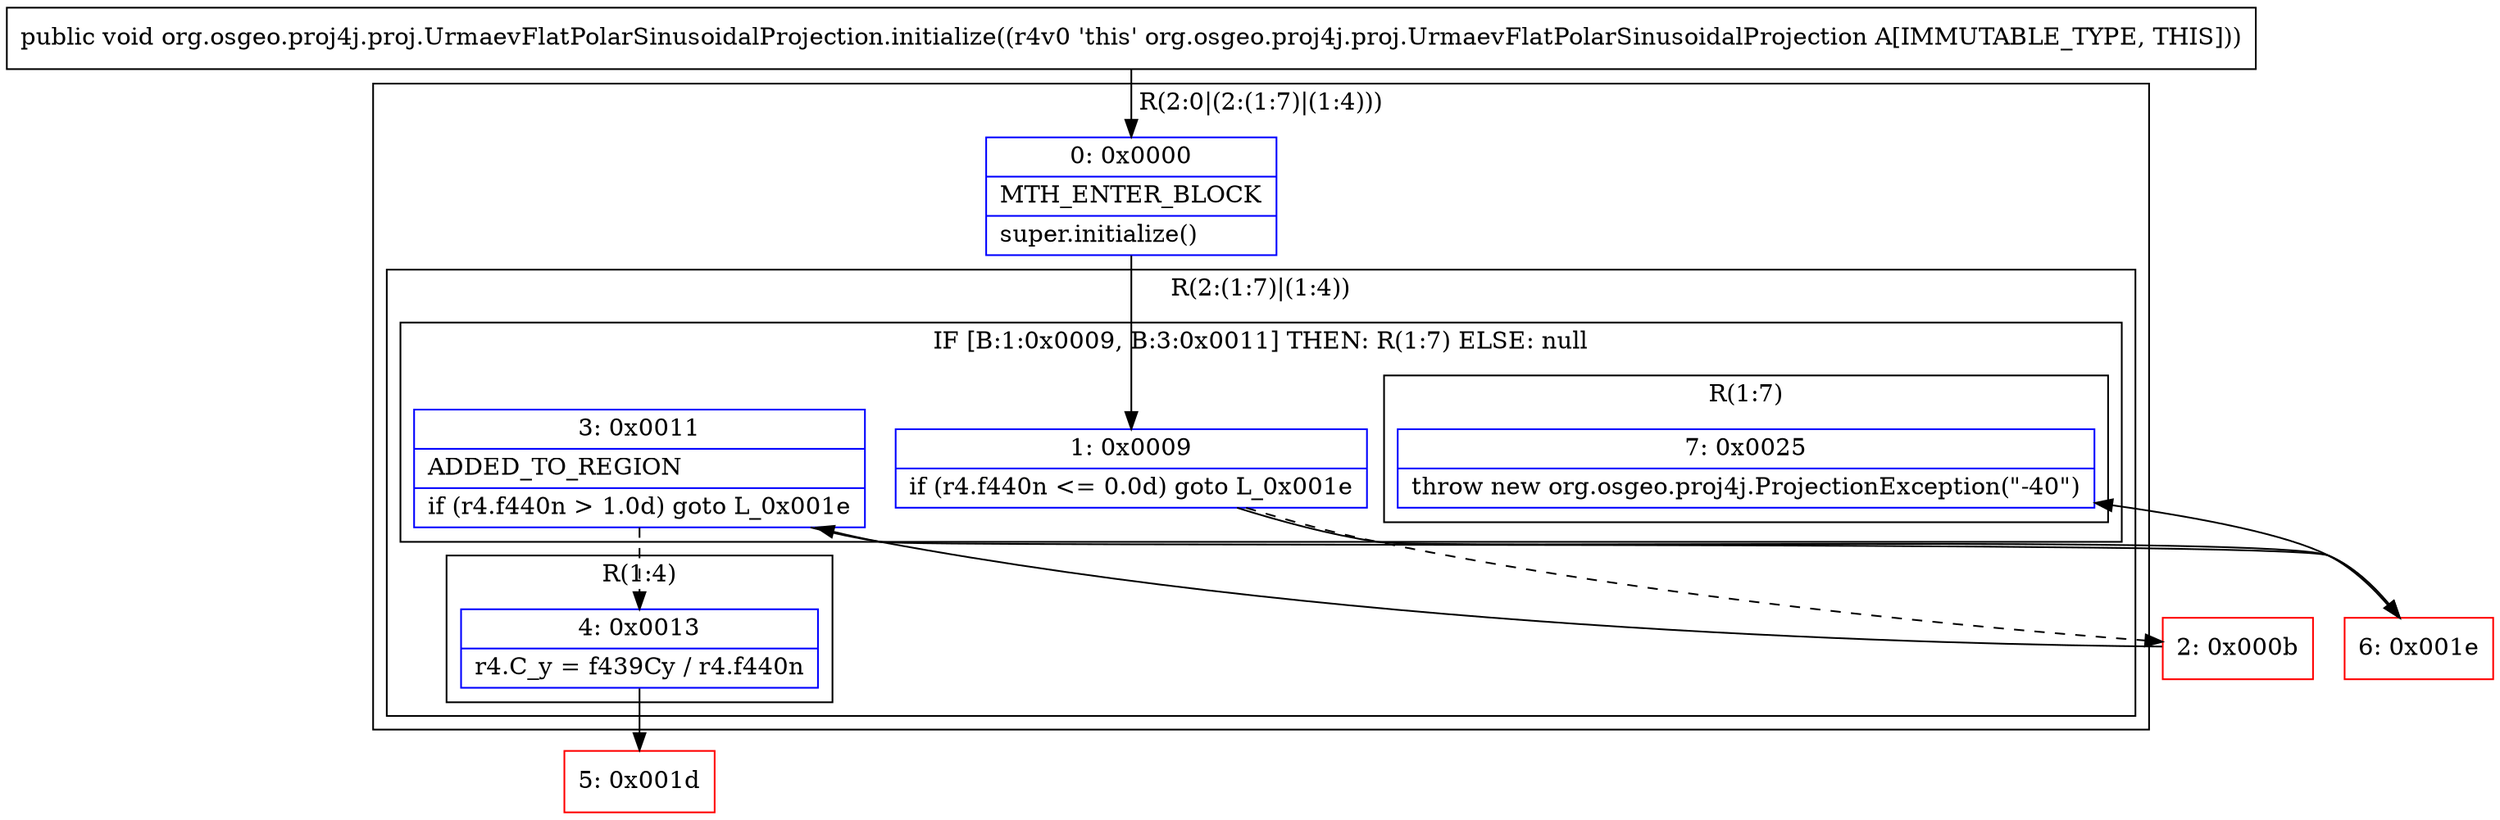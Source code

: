 digraph "CFG fororg.osgeo.proj4j.proj.UrmaevFlatPolarSinusoidalProjection.initialize()V" {
subgraph cluster_Region_1602743215 {
label = "R(2:0|(2:(1:7)|(1:4)))";
node [shape=record,color=blue];
Node_0 [shape=record,label="{0\:\ 0x0000|MTH_ENTER_BLOCK\l|super.initialize()\l}"];
subgraph cluster_Region_1134335099 {
label = "R(2:(1:7)|(1:4))";
node [shape=record,color=blue];
subgraph cluster_IfRegion_2125649492 {
label = "IF [B:1:0x0009, B:3:0x0011] THEN: R(1:7) ELSE: null";
node [shape=record,color=blue];
Node_1 [shape=record,label="{1\:\ 0x0009|if (r4.f440n \<= 0.0d) goto L_0x001e\l}"];
Node_3 [shape=record,label="{3\:\ 0x0011|ADDED_TO_REGION\l|if (r4.f440n \> 1.0d) goto L_0x001e\l}"];
subgraph cluster_Region_1751602640 {
label = "R(1:7)";
node [shape=record,color=blue];
Node_7 [shape=record,label="{7\:\ 0x0025|throw new org.osgeo.proj4j.ProjectionException(\"\-40\")\l}"];
}
}
subgraph cluster_Region_140317152 {
label = "R(1:4)";
node [shape=record,color=blue];
Node_4 [shape=record,label="{4\:\ 0x0013|r4.C_y = f439Cy \/ r4.f440n\l}"];
}
}
}
Node_2 [shape=record,color=red,label="{2\:\ 0x000b}"];
Node_5 [shape=record,color=red,label="{5\:\ 0x001d}"];
Node_6 [shape=record,color=red,label="{6\:\ 0x001e}"];
MethodNode[shape=record,label="{public void org.osgeo.proj4j.proj.UrmaevFlatPolarSinusoidalProjection.initialize((r4v0 'this' org.osgeo.proj4j.proj.UrmaevFlatPolarSinusoidalProjection A[IMMUTABLE_TYPE, THIS])) }"];
MethodNode -> Node_0;
Node_0 -> Node_1;
Node_1 -> Node_2[style=dashed];
Node_1 -> Node_6;
Node_3 -> Node_4[style=dashed];
Node_3 -> Node_6;
Node_4 -> Node_5;
Node_2 -> Node_3;
Node_6 -> Node_7;
}

